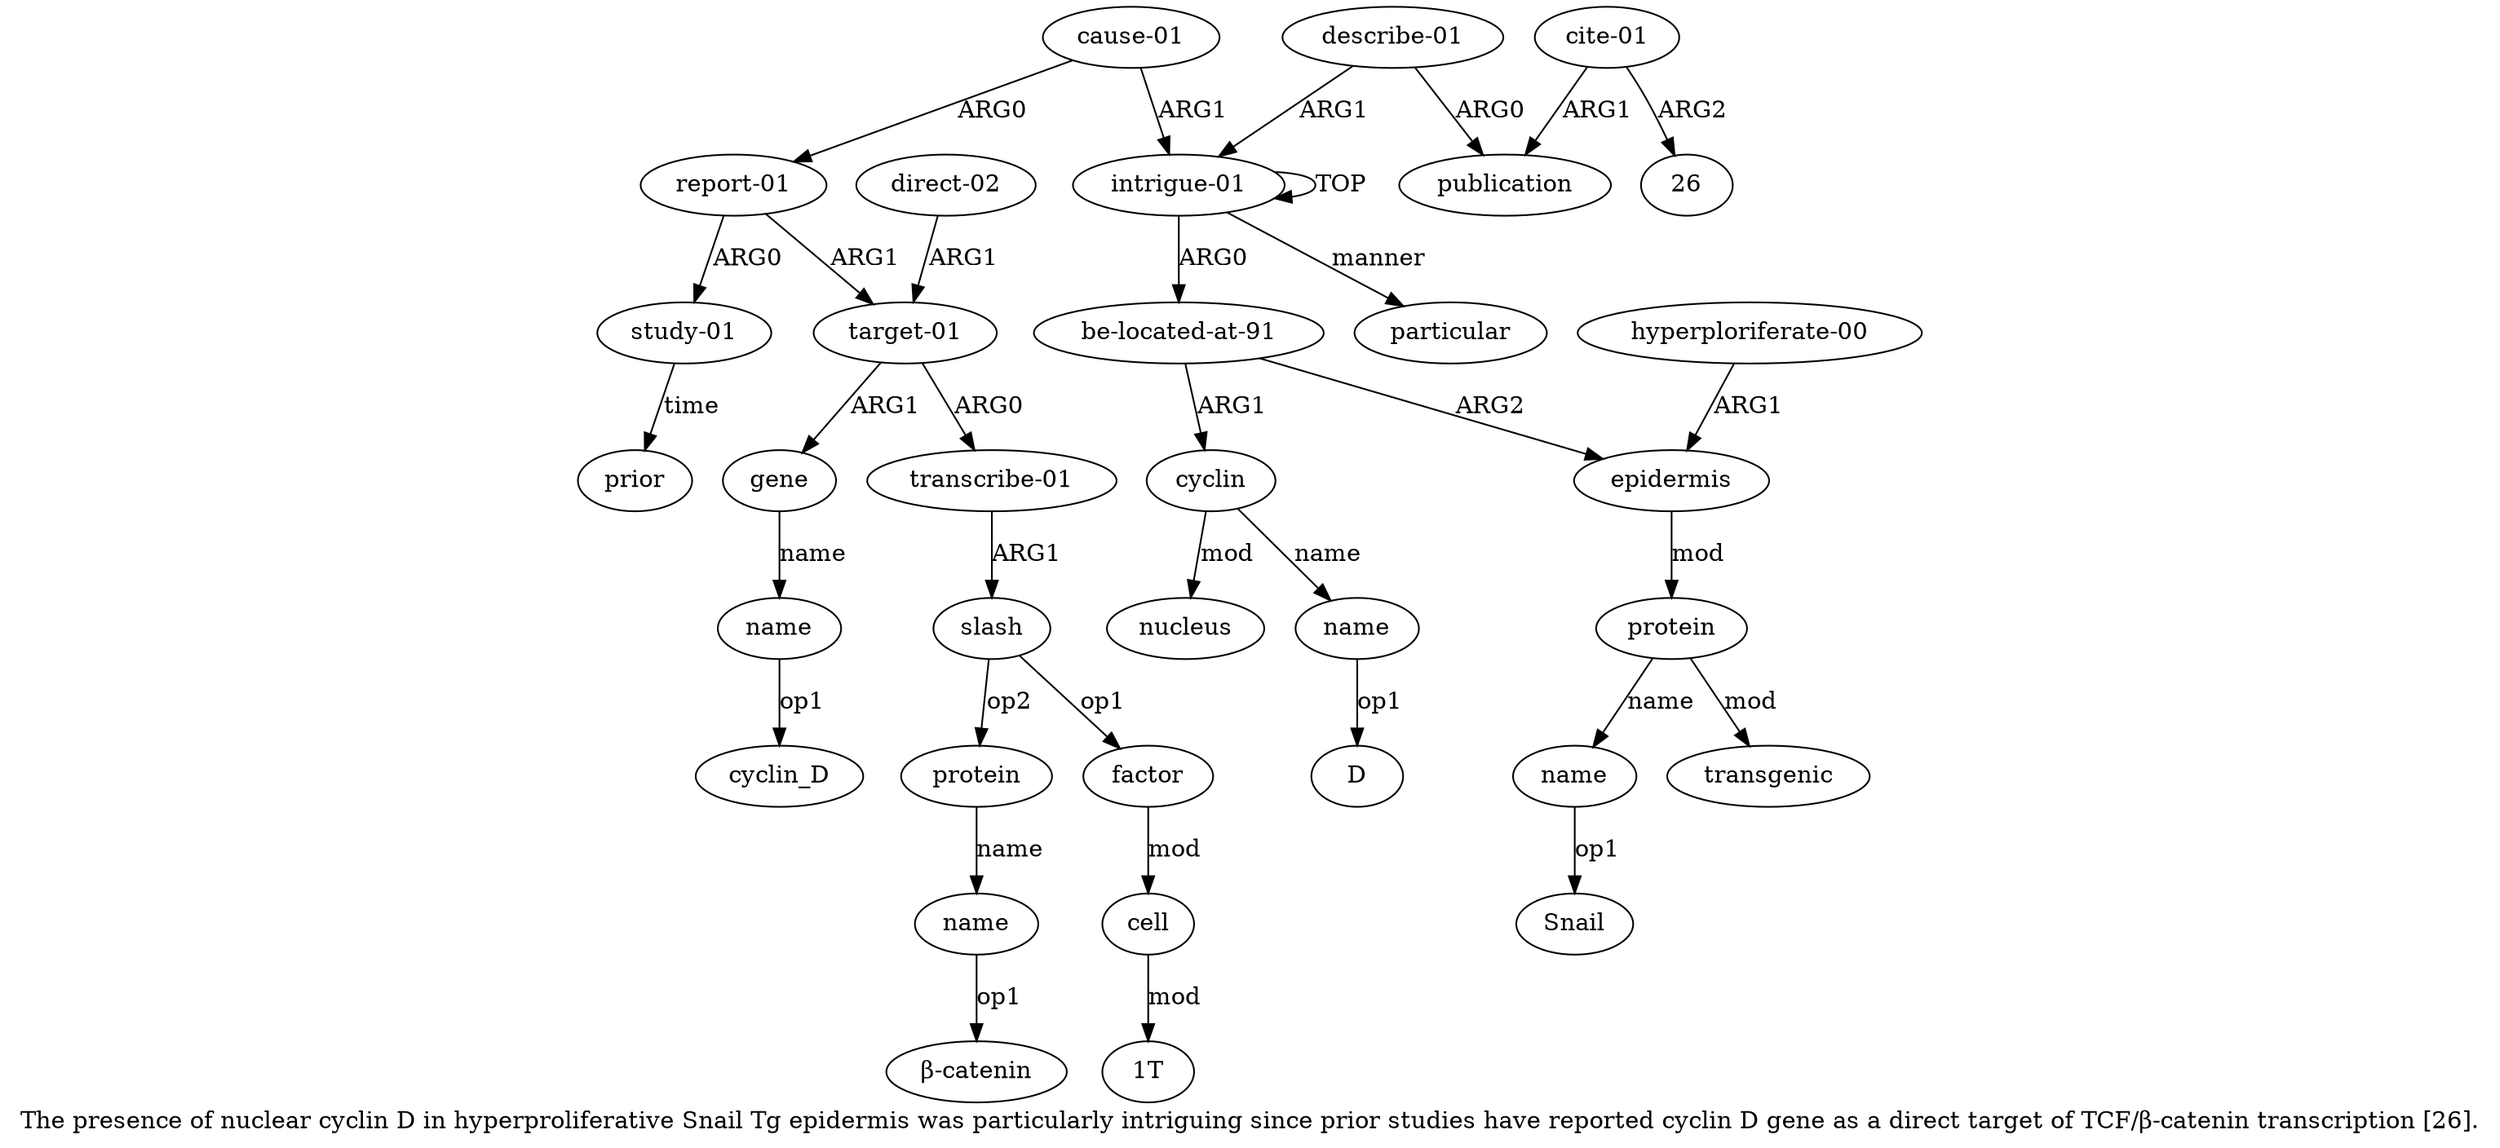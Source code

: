 digraph  {
	graph [label="The presence of nuclear cyclin D in hyperproliferative Snail Tg epidermis was particularly intriguing since prior studies have reported \
cyclin D gene as a direct target of TCF/β-catenin transcription [26]."];
	node [label="\N"];
	a20	 [color=black,
		gold_ind=20,
		gold_label=protein,
		label=protein,
		test_ind=20,
		test_label=protein];
	a21	 [color=black,
		gold_ind=21,
		gold_label=name,
		label=name,
		test_ind=21,
		test_label=name];
	a20 -> a21 [key=0,
	color=black,
	gold_label=name,
	label=name,
	test_label=name];
"a21 β-catenin" [color=black,
	gold_ind=-1,
	gold_label="β-catenin",
	label="β-catenin",
	test_ind=-1,
	test_label="β-catenin"];
a21 -> "a21 β-catenin" [key=0,
color=black,
gold_label=op1,
label=op1,
test_label=op1];
a22 [color=black,
gold_ind=22,
gold_label=gene,
label=gene,
test_ind=22,
test_label=gene];
a23 [color=black,
gold_ind=23,
gold_label=name,
label=name,
test_ind=23,
test_label=name];
a22 -> a23 [key=0,
color=black,
gold_label=name,
label=name,
test_label=name];
"a23 cyclin_D" [color=black,
gold_ind=-1,
gold_label=cyclin_D,
label=cyclin_D,
test_ind=-1,
test_label=cyclin_D];
a23 -> "a23 cyclin_D" [key=0,
color=black,
gold_label=op1,
label=op1,
test_label=op1];
a24 [color=black,
gold_ind=24,
gold_label="direct-02",
label="direct-02",
test_ind=24,
test_label="direct-02"];
a15 [color=black,
gold_ind=15,
gold_label="target-01",
label="target-01",
test_ind=15,
test_label="target-01"];
a24 -> a15 [key=0,
color=black,
gold_label=ARG1,
label=ARG1,
test_label=ARG1];
a25 [color=black,
gold_ind=25,
gold_label="describe-01",
label="describe-01",
test_ind=25,
test_label="describe-01"];
a26 [color=black,
gold_ind=26,
gold_label=publication,
label=publication,
test_ind=26,
test_label=publication];
a25 -> a26 [key=0,
color=black,
gold_label=ARG0,
label=ARG0,
test_label=ARG0];
a0 [color=black,
gold_ind=0,
gold_label="intrigue-01",
label="intrigue-01",
test_ind=0,
test_label="intrigue-01"];
a25 -> a0 [key=0,
color=black,
gold_label=ARG1,
label=ARG1,
test_label=ARG1];
a27 [color=black,
gold_ind=27,
gold_label="cite-01",
label="cite-01",
test_ind=27,
test_label="cite-01"];
a27 -> a26 [key=0,
color=black,
gold_label=ARG1,
label=ARG1,
test_label=ARG1];
"a27 26" [color=black,
gold_ind=-1,
gold_label=26,
label=26,
test_ind=-1,
test_label=26];
a27 -> "a27 26" [key=0,
color=black,
gold_label=ARG2,
label=ARG2,
test_label=ARG2];
"a3 D" [color=black,
gold_ind=-1,
gold_label=D,
label=D,
test_ind=-1,
test_label=D];
a15 -> a22 [key=0,
color=black,
gold_label=ARG1,
label=ARG1,
test_label=ARG1];
a16 [color=black,
gold_ind=16,
gold_label="transcribe-01",
label="transcribe-01",
test_ind=16,
test_label="transcribe-01"];
a15 -> a16 [key=0,
color=black,
gold_label=ARG0,
label=ARG0,
test_label=ARG0];
a14 [color=black,
gold_ind=14,
gold_label=prior,
label=prior,
test_ind=14,
test_label=prior];
a17 [color=black,
gold_ind=17,
gold_label=slash,
label=slash,
test_ind=17,
test_label=slash];
a17 -> a20 [key=0,
color=black,
gold_label=op2,
label=op2,
test_label=op2];
a18 [color=black,
gold_ind=18,
gold_label=factor,
label=factor,
test_ind=18,
test_label=factor];
a17 -> a18 [key=0,
color=black,
gold_label=op1,
label=op1,
test_label=op1];
a16 -> a17 [key=0,
color=black,
gold_label=ARG1,
label=ARG1,
test_label=ARG1];
a11 [color=black,
gold_ind=11,
gold_label="cause-01",
label="cause-01",
test_ind=11,
test_label="cause-01"];
a12 [color=black,
gold_ind=12,
gold_label="report-01",
label="report-01",
test_ind=12,
test_label="report-01"];
a11 -> a12 [key=0,
color=black,
gold_label=ARG0,
label=ARG0,
test_label=ARG0];
a11 -> a0 [key=0,
color=black,
gold_label=ARG1,
label=ARG1,
test_label=ARG1];
a10 [color=black,
gold_ind=10,
gold_label=particular,
label=particular,
test_ind=10,
test_label=particular];
a13 [color=black,
gold_ind=13,
gold_label="study-01",
label="study-01",
test_ind=13,
test_label="study-01"];
a13 -> a14 [key=0,
color=black,
gold_label=time,
label=time,
test_label=time];
a12 -> a15 [key=0,
color=black,
gold_label=ARG1,
label=ARG1,
test_label=ARG1];
a12 -> a13 [key=0,
color=black,
gold_label=ARG0,
label=ARG0,
test_label=ARG0];
a19 [color=black,
gold_ind=19,
gold_label=cell,
label=cell,
test_ind=19,
test_label=cell];
"a19 1T" [color=black,
gold_ind=-1,
gold_label="1T",
label="1T",
test_ind=-1,
test_label="1T"];
a19 -> "a19 1T" [key=0,
color=black,
gold_label=mod,
label=mod,
test_label=mod];
a18 -> a19 [key=0,
color=black,
gold_label=mod,
label=mod,
test_label=mod];
a1 [color=black,
gold_ind=1,
gold_label="be-located-at-91",
label="be-located-at-91",
test_ind=1,
test_label="be-located-at-91"];
a2 [color=black,
gold_ind=2,
gold_label=cyclin,
label=cyclin,
test_ind=2,
test_label=cyclin];
a1 -> a2 [key=0,
color=black,
gold_label=ARG1,
label=ARG1,
test_label=ARG1];
a5 [color=black,
gold_ind=5,
gold_label=epidermis,
label=epidermis,
test_ind=5,
test_label=epidermis];
a1 -> a5 [key=0,
color=black,
gold_label=ARG2,
label=ARG2,
test_label=ARG2];
a0 -> a10 [key=0,
color=black,
gold_label=manner,
label=manner,
test_label=manner];
a0 -> a1 [key=0,
color=black,
gold_label=ARG0,
label=ARG0,
test_label=ARG0];
a0 -> a0 [key=0,
color=black,
gold_label=TOP,
label=TOP,
test_label=TOP];
a3 [color=black,
gold_ind=3,
gold_label=name,
label=name,
test_ind=3,
test_label=name];
a3 -> "a3 D" [key=0,
color=black,
gold_label=op1,
label=op1,
test_label=op1];
a2 -> a3 [key=0,
color=black,
gold_label=name,
label=name,
test_label=name];
a4 [color=black,
gold_ind=4,
gold_label=nucleus,
label=nucleus,
test_ind=4,
test_label=nucleus];
a2 -> a4 [key=0,
color=black,
gold_label=mod,
label=mod,
test_label=mod];
a6 [color=black,
gold_ind=6,
gold_label=protein,
label=protein,
test_ind=6,
test_label=protein];
a5 -> a6 [key=0,
color=black,
gold_label=mod,
label=mod,
test_label=mod];
a7 [color=black,
gold_ind=7,
gold_label=name,
label=name,
test_ind=7,
test_label=name];
"a7 Snail" [color=black,
gold_ind=-1,
gold_label=Snail,
label=Snail,
test_ind=-1,
test_label=Snail];
a7 -> "a7 Snail" [key=0,
color=black,
gold_label=op1,
label=op1,
test_label=op1];
a6 -> a7 [key=0,
color=black,
gold_label=name,
label=name,
test_label=name];
a8 [color=black,
gold_ind=8,
gold_label=transgenic,
label=transgenic,
test_ind=8,
test_label=transgenic];
a6 -> a8 [key=0,
color=black,
gold_label=mod,
label=mod,
test_label=mod];
a9 [color=black,
gold_ind=9,
gold_label="hyperploriferate-00",
label="hyperploriferate-00",
test_ind=9,
test_label="hyperploriferate-00"];
a9 -> a5 [key=0,
color=black,
gold_label=ARG1,
label=ARG1,
test_label=ARG1];
}
